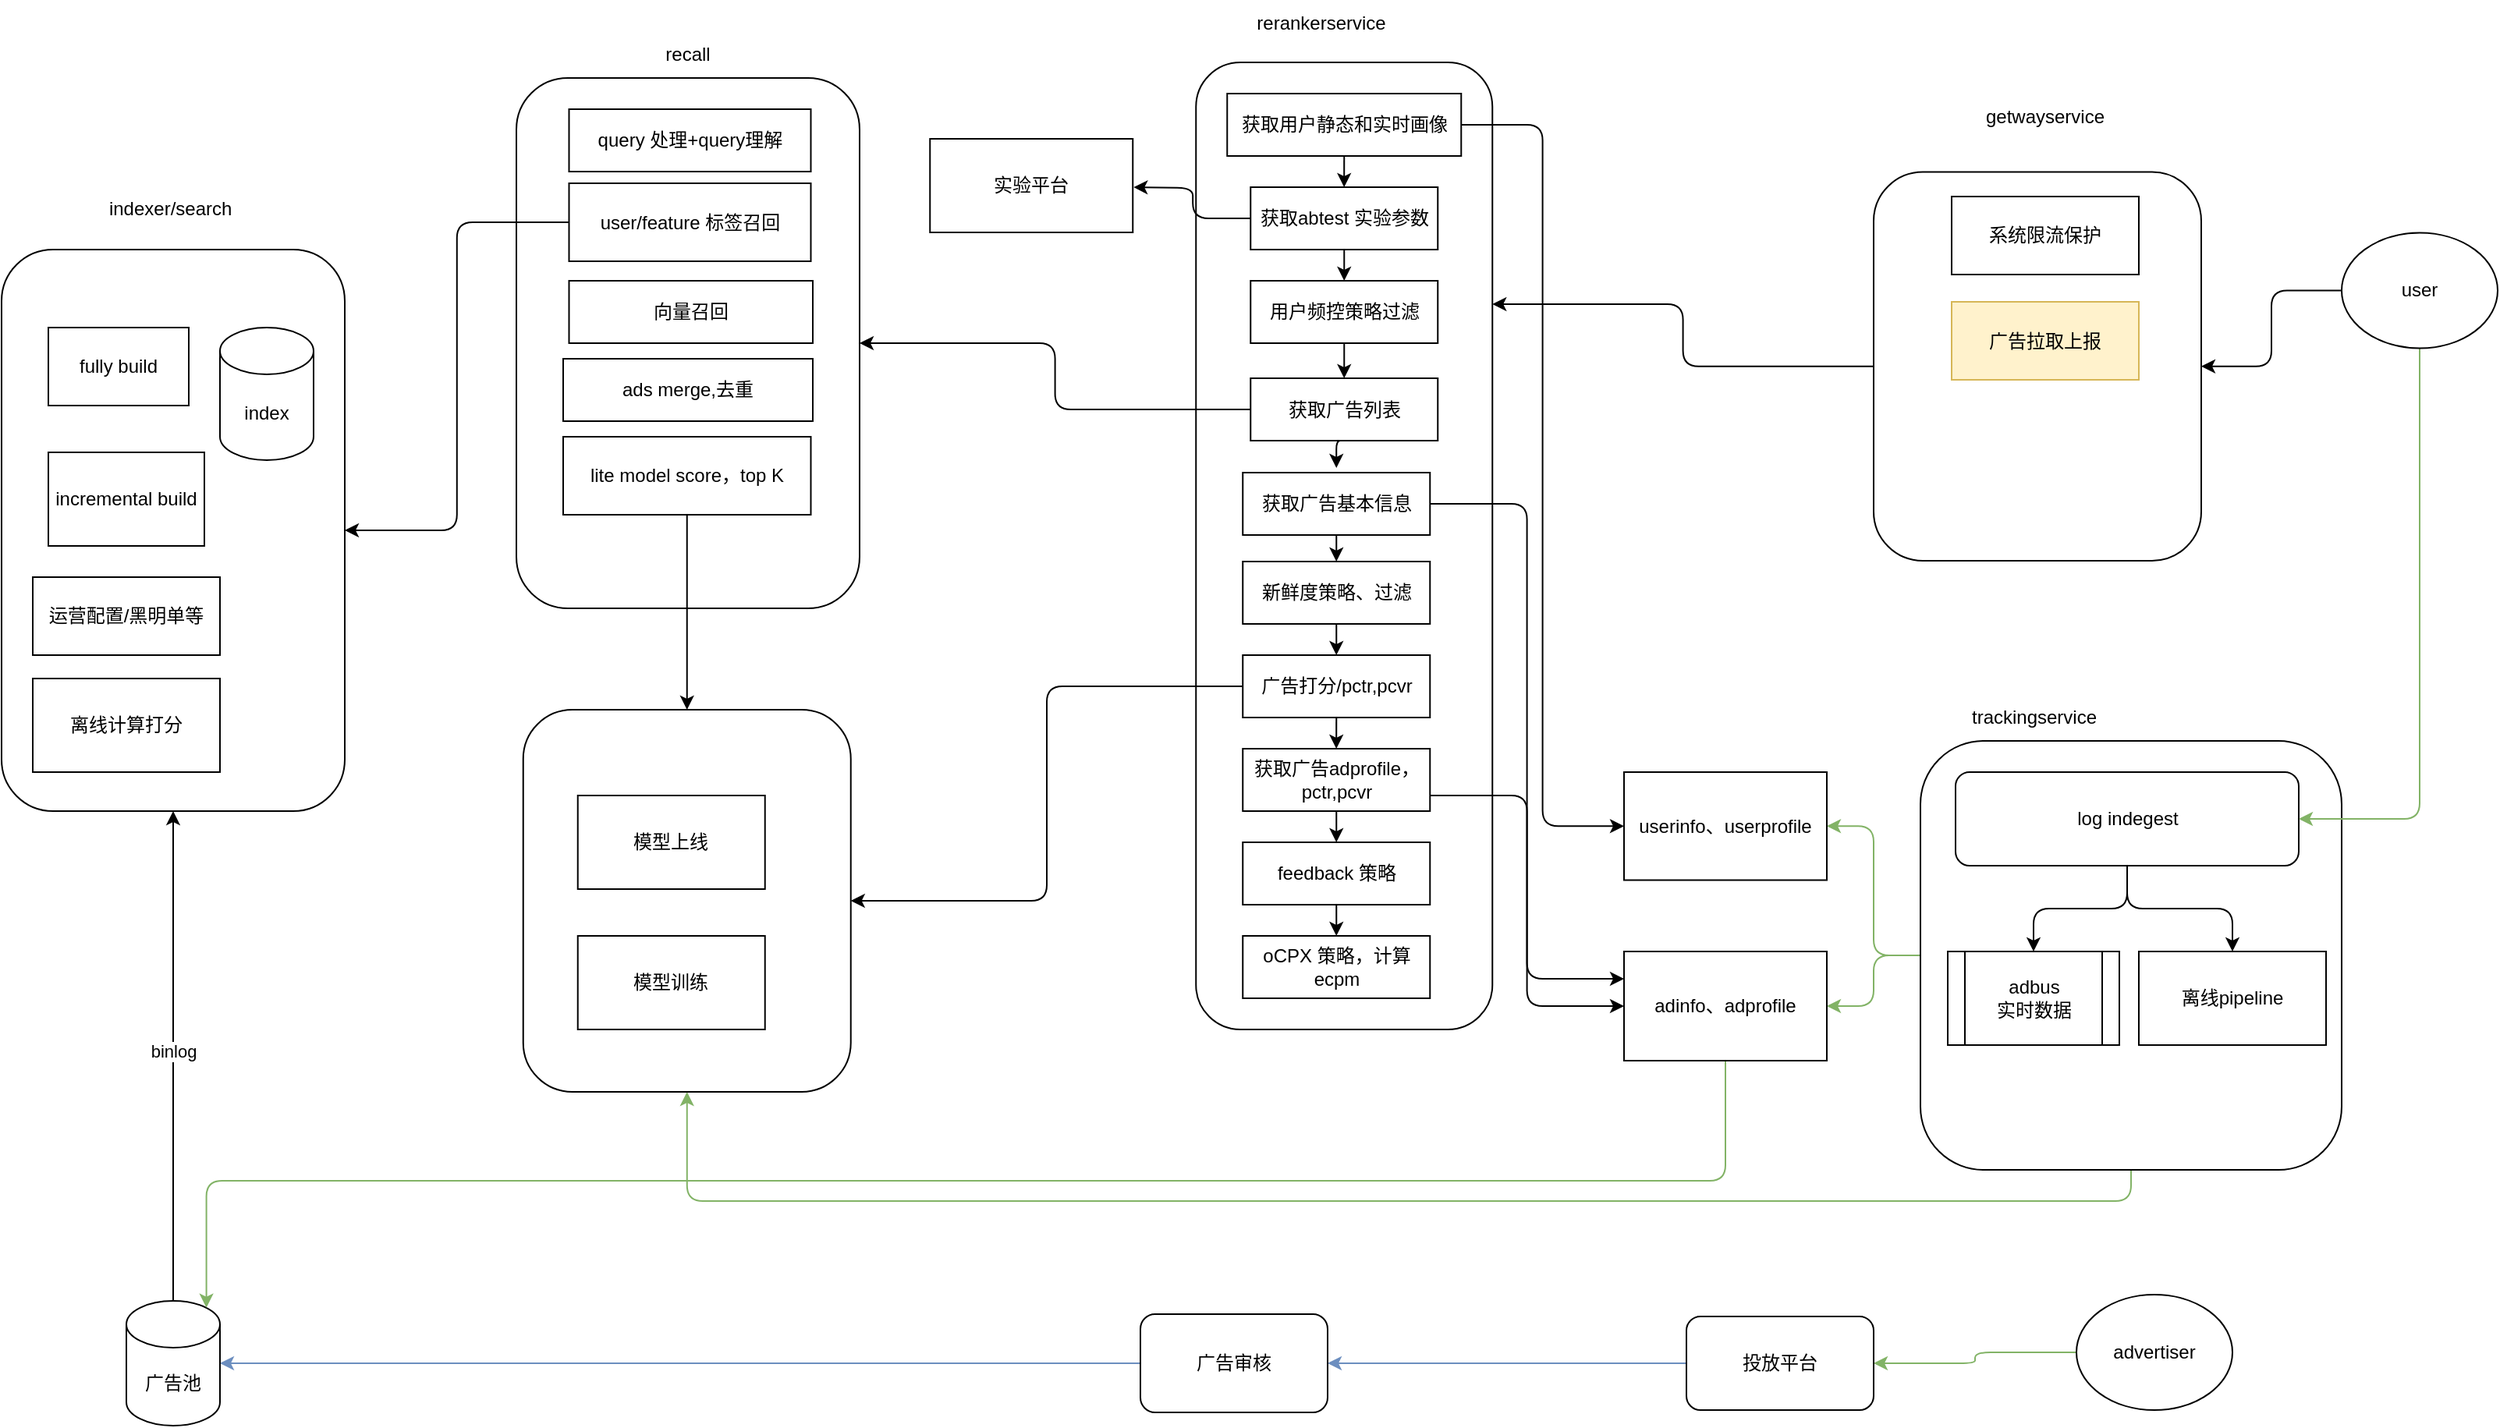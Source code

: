 <mxfile version="22.1.5" type="github" pages="3">
  <diagram id="-eb4LQwlrD8UFc-6L_qy" name="广告引擎架构">
    <mxGraphModel dx="1306" dy="826" grid="1" gridSize="10" guides="1" tooltips="1" connect="1" arrows="1" fold="1" page="1" pageScale="1" pageWidth="2339" pageHeight="3300" math="0" shadow="0">
      <root>
        <mxCell id="0" />
        <mxCell id="1" parent="0" />
        <mxCell id="iEEX8PPsqzwYyB9sW3UQ-50" style="edgeStyle=orthogonalEdgeStyle;rounded=1;orthogonalLoop=1;jettySize=auto;html=1;exitX=0;exitY=0.5;exitDx=0;exitDy=0;entryX=1;entryY=0.5;entryDx=0;entryDy=0;fillColor=#d5e8d4;strokeColor=#82b366;" parent="1" source="iEEX8PPsqzwYyB9sW3UQ-31" target="iEEX8PPsqzwYyB9sW3UQ-45" edge="1">
          <mxGeometry relative="1" as="geometry" />
        </mxCell>
        <mxCell id="iEEX8PPsqzwYyB9sW3UQ-52" style="edgeStyle=orthogonalEdgeStyle;rounded=1;orthogonalLoop=1;jettySize=auto;html=1;exitX=0;exitY=0.5;exitDx=0;exitDy=0;entryX=1;entryY=0.5;entryDx=0;entryDy=0;fillColor=#d5e8d4;strokeColor=#82b366;" parent="1" source="iEEX8PPsqzwYyB9sW3UQ-31" target="VePQO4WAWn7TVc4N_yha-34" edge="1">
          <mxGeometry relative="1" as="geometry" />
        </mxCell>
        <mxCell id="iEEX8PPsqzwYyB9sW3UQ-57" style="edgeStyle=orthogonalEdgeStyle;rounded=1;orthogonalLoop=1;jettySize=auto;html=1;exitX=0.5;exitY=1;exitDx=0;exitDy=0;entryX=0.5;entryY=1;entryDx=0;entryDy=0;fillColor=#d5e8d4;strokeColor=#82b366;" parent="1" source="iEEX8PPsqzwYyB9sW3UQ-31" target="2NZhz5EfFurKNDNoINR--28" edge="1">
          <mxGeometry relative="1" as="geometry" />
        </mxCell>
        <mxCell id="iEEX8PPsqzwYyB9sW3UQ-31" value="" style="rounded=1;whiteSpace=wrap;html=1;" parent="1" vertex="1">
          <mxGeometry x="1840" y="785" width="270" height="275" as="geometry" />
        </mxCell>
        <mxCell id="VePQO4WAWn7TVc4N_yha-6" value="" style="rounded=1;whiteSpace=wrap;html=1;" parent="1" vertex="1">
          <mxGeometry x="610" y="470" width="220" height="360" as="geometry" />
        </mxCell>
        <mxCell id="VePQO4WAWn7TVc4N_yha-7" value="index" style="shape=cylinder3;whiteSpace=wrap;html=1;boundedLbl=1;backgroundOutline=1;size=15;" parent="1" vertex="1">
          <mxGeometry x="750" y="520" width="60" height="85" as="geometry" />
        </mxCell>
        <mxCell id="VePQO4WAWn7TVc4N_yha-8" value="fully build" style="rounded=0;whiteSpace=wrap;html=1;" parent="1" vertex="1">
          <mxGeometry x="640" y="520" width="90" height="50" as="geometry" />
        </mxCell>
        <mxCell id="VePQO4WAWn7TVc4N_yha-9" value="incremental build" style="rounded=0;whiteSpace=wrap;html=1;" parent="1" vertex="1">
          <mxGeometry x="640" y="600" width="100" height="60" as="geometry" />
        </mxCell>
        <mxCell id="VePQO4WAWn7TVc4N_yha-14" value="运营配置/黑明单等" style="rounded=0;whiteSpace=wrap;html=1;" parent="1" vertex="1">
          <mxGeometry x="630" y="680" width="120" height="50" as="geometry" />
        </mxCell>
        <mxCell id="VePQO4WAWn7TVc4N_yha-17" value="离线计算打分" style="rounded=0;whiteSpace=wrap;html=1;" parent="1" vertex="1">
          <mxGeometry x="630" y="745" width="120" height="60" as="geometry" />
        </mxCell>
        <mxCell id="VePQO4WAWn7TVc4N_yha-19" value="indexer/search&amp;nbsp;" style="text;html=1;strokeColor=none;fillColor=none;align=center;verticalAlign=middle;whiteSpace=wrap;rounded=0;" parent="1" vertex="1">
          <mxGeometry x="650" y="429" width="140" height="30" as="geometry" />
        </mxCell>
        <mxCell id="VePQO4WAWn7TVc4N_yha-20" value="" style="rounded=1;whiteSpace=wrap;html=1;" parent="1" vertex="1">
          <mxGeometry x="940" y="360" width="220" height="340" as="geometry" />
        </mxCell>
        <mxCell id="VePQO4WAWn7TVc4N_yha-21" value="recall" style="text;html=1;strokeColor=none;fillColor=none;align=center;verticalAlign=middle;whiteSpace=wrap;rounded=0;" parent="1" vertex="1">
          <mxGeometry x="1000" y="330" width="100" height="30" as="geometry" />
        </mxCell>
        <mxCell id="VePQO4WAWn7TVc4N_yha-22" value="query 处理+query理解" style="rounded=0;whiteSpace=wrap;html=1;" parent="1" vertex="1">
          <mxGeometry x="973.75" y="380" width="155" height="40" as="geometry" />
        </mxCell>
        <mxCell id="iEEX8PPsqzwYyB9sW3UQ-23" style="edgeStyle=orthogonalEdgeStyle;rounded=1;orthogonalLoop=1;jettySize=auto;html=1;exitX=0;exitY=0.5;exitDx=0;exitDy=0;entryX=1;entryY=0.5;entryDx=0;entryDy=0;" parent="1" source="VePQO4WAWn7TVc4N_yha-24" target="VePQO4WAWn7TVc4N_yha-6" edge="1">
          <mxGeometry relative="1" as="geometry" />
        </mxCell>
        <mxCell id="VePQO4WAWn7TVc4N_yha-24" value="user/feature 标签召回" style="rounded=0;whiteSpace=wrap;html=1;" parent="1" vertex="1">
          <mxGeometry x="973.75" y="427.5" width="155" height="50" as="geometry" />
        </mxCell>
        <mxCell id="VePQO4WAWn7TVc4N_yha-25" value="向量召回" style="rounded=0;whiteSpace=wrap;html=1;" parent="1" vertex="1">
          <mxGeometry x="973.75" y="490" width="156.25" height="40" as="geometry" />
        </mxCell>
        <mxCell id="VePQO4WAWn7TVc4N_yha-27" value="ads merge,去重" style="rounded=0;whiteSpace=wrap;html=1;" parent="1" vertex="1">
          <mxGeometry x="970" y="540" width="160" height="40" as="geometry" />
        </mxCell>
        <mxCell id="iEEX8PPsqzwYyB9sW3UQ-22" style="edgeStyle=orthogonalEdgeStyle;rounded=1;orthogonalLoop=1;jettySize=auto;html=1;exitX=0.5;exitY=1;exitDx=0;exitDy=0;entryX=0.5;entryY=0;entryDx=0;entryDy=0;" parent="1" source="VePQO4WAWn7TVc4N_yha-28" target="2NZhz5EfFurKNDNoINR--28" edge="1">
          <mxGeometry relative="1" as="geometry" />
        </mxCell>
        <mxCell id="VePQO4WAWn7TVc4N_yha-28" value="lite model score，top K" style="rounded=0;whiteSpace=wrap;html=1;" parent="1" vertex="1">
          <mxGeometry x="970" y="590" width="158.75" height="50" as="geometry" />
        </mxCell>
        <mxCell id="VePQO4WAWn7TVc4N_yha-29" value="" style="rounded=1;whiteSpace=wrap;html=1;" parent="1" vertex="1">
          <mxGeometry x="1375.63" y="350" width="190" height="620" as="geometry" />
        </mxCell>
        <mxCell id="VePQO4WAWn7TVc4N_yha-30" value="rerankerservice" style="text;html=1;strokeColor=none;fillColor=none;align=center;verticalAlign=middle;whiteSpace=wrap;rounded=0;" parent="1" vertex="1">
          <mxGeometry x="1425.63" y="310" width="60" height="30" as="geometry" />
        </mxCell>
        <mxCell id="2NZhz5EfFurKNDNoINR--43" style="edgeStyle=orthogonalEdgeStyle;rounded=1;orthogonalLoop=1;jettySize=auto;html=1;exitX=0.5;exitY=1;exitDx=0;exitDy=0;" parent="1" source="VePQO4WAWn7TVc4N_yha-31" edge="1">
          <mxGeometry relative="1" as="geometry">
            <mxPoint x="1465.63" y="610" as="targetPoint" />
          </mxGeometry>
        </mxCell>
        <mxCell id="iEEX8PPsqzwYyB9sW3UQ-56" style="edgeStyle=orthogonalEdgeStyle;rounded=1;orthogonalLoop=1;jettySize=auto;html=1;exitX=0;exitY=0.5;exitDx=0;exitDy=0;entryX=1;entryY=0.5;entryDx=0;entryDy=0;" parent="1" source="VePQO4WAWn7TVc4N_yha-31" target="VePQO4WAWn7TVc4N_yha-20" edge="1">
          <mxGeometry relative="1" as="geometry" />
        </mxCell>
        <mxCell id="VePQO4WAWn7TVc4N_yha-31" value="获取广告列表" style="rounded=0;whiteSpace=wrap;html=1;" parent="1" vertex="1">
          <mxGeometry x="1410.63" y="552.5" width="120" height="40" as="geometry" />
        </mxCell>
        <mxCell id="VePQO4WAWn7TVc4N_yha-37" value="adbus&lt;br&gt;实时数据" style="shape=process;whiteSpace=wrap;html=1;backgroundOutline=1;" parent="1" vertex="1">
          <mxGeometry x="1857.5" y="920" width="110" height="60" as="geometry" />
        </mxCell>
        <mxCell id="2NZhz5EfFurKNDNoINR--7" style="edgeStyle=orthogonalEdgeStyle;rounded=1;orthogonalLoop=1;jettySize=auto;html=1;exitX=0;exitY=0.5;exitDx=0;exitDy=0;entryX=1;entryY=0.25;entryDx=0;entryDy=0;" parent="1" source="2NZhz5EfFurKNDNoINR--3" target="VePQO4WAWn7TVc4N_yha-29" edge="1">
          <mxGeometry relative="1" as="geometry" />
        </mxCell>
        <mxCell id="2NZhz5EfFurKNDNoINR--3" value="" style="rounded=1;whiteSpace=wrap;html=1;" parent="1" vertex="1">
          <mxGeometry x="1810" y="420.25" width="210" height="249.25" as="geometry" />
        </mxCell>
        <mxCell id="2NZhz5EfFurKNDNoINR--4" value="getwayservice" style="text;html=1;strokeColor=none;fillColor=none;align=center;verticalAlign=middle;whiteSpace=wrap;rounded=0;" parent="1" vertex="1">
          <mxGeometry x="1890" y="370" width="60" height="30" as="geometry" />
        </mxCell>
        <mxCell id="2NZhz5EfFurKNDNoINR--5" value="系统限流保护" style="rounded=0;whiteSpace=wrap;html=1;" parent="1" vertex="1">
          <mxGeometry x="1860" y="436" width="120" height="50" as="geometry" />
        </mxCell>
        <mxCell id="2NZhz5EfFurKNDNoINR--8" value="广告拉取上报" style="rounded=0;whiteSpace=wrap;html=1;fillColor=#fff2cc;strokeColor=#d6b656;" parent="1" vertex="1">
          <mxGeometry x="1860" y="503.5" width="120" height="50" as="geometry" />
        </mxCell>
        <mxCell id="2NZhz5EfFurKNDNoINR--15" style="edgeStyle=orthogonalEdgeStyle;rounded=1;orthogonalLoop=1;jettySize=auto;html=1;exitX=0.5;exitY=1;exitDx=0;exitDy=0;" parent="1" source="2NZhz5EfFurKNDNoINR--11" target="2NZhz5EfFurKNDNoINR--13" edge="1">
          <mxGeometry relative="1" as="geometry" />
        </mxCell>
        <mxCell id="iEEX8PPsqzwYyB9sW3UQ-47" style="edgeStyle=orthogonalEdgeStyle;rounded=1;orthogonalLoop=1;jettySize=auto;html=1;exitX=1;exitY=0.5;exitDx=0;exitDy=0;entryX=0;entryY=0.5;entryDx=0;entryDy=0;" parent="1" source="2NZhz5EfFurKNDNoINR--11" target="iEEX8PPsqzwYyB9sW3UQ-45" edge="1">
          <mxGeometry relative="1" as="geometry" />
        </mxCell>
        <mxCell id="2NZhz5EfFurKNDNoINR--11" value="获取用户静态和实时画像" style="rounded=0;whiteSpace=wrap;html=1;" parent="1" vertex="1">
          <mxGeometry x="1395.63" y="370" width="150" height="40" as="geometry" />
        </mxCell>
        <mxCell id="2NZhz5EfFurKNDNoINR--20" style="edgeStyle=orthogonalEdgeStyle;rounded=1;orthogonalLoop=1;jettySize=auto;html=1;exitX=0.5;exitY=1;exitDx=0;exitDy=0;entryX=0.5;entryY=0;entryDx=0;entryDy=0;" parent="1" source="2NZhz5EfFurKNDNoINR--13" target="2NZhz5EfFurKNDNoINR--19" edge="1">
          <mxGeometry relative="1" as="geometry" />
        </mxCell>
        <mxCell id="iEEX8PPsqzwYyB9sW3UQ-46" style="edgeStyle=orthogonalEdgeStyle;rounded=1;orthogonalLoop=1;jettySize=auto;html=1;exitX=0;exitY=0.5;exitDx=0;exitDy=0;entryX=1;entryY=0.5;entryDx=0;entryDy=0;" parent="1" source="2NZhz5EfFurKNDNoINR--13" edge="1">
          <mxGeometry relative="1" as="geometry">
            <mxPoint x="1335.63" y="430" as="targetPoint" />
          </mxGeometry>
        </mxCell>
        <mxCell id="2NZhz5EfFurKNDNoINR--13" value="获取abtest 实验参数" style="rounded=0;whiteSpace=wrap;html=1;" parent="1" vertex="1">
          <mxGeometry x="1410.63" y="430" width="120" height="40" as="geometry" />
        </mxCell>
        <mxCell id="2NZhz5EfFurKNDNoINR--21" style="edgeStyle=orthogonalEdgeStyle;rounded=1;orthogonalLoop=1;jettySize=auto;html=1;exitX=0.5;exitY=1;exitDx=0;exitDy=0;entryX=0.5;entryY=0;entryDx=0;entryDy=0;" parent="1" source="2NZhz5EfFurKNDNoINR--19" target="VePQO4WAWn7TVc4N_yha-31" edge="1">
          <mxGeometry relative="1" as="geometry" />
        </mxCell>
        <mxCell id="2NZhz5EfFurKNDNoINR--19" value="用户频控策略过滤" style="rounded=0;whiteSpace=wrap;html=1;" parent="1" vertex="1">
          <mxGeometry x="1410.63" y="490" width="120" height="40" as="geometry" />
        </mxCell>
        <mxCell id="2NZhz5EfFurKNDNoINR--44" style="edgeStyle=orthogonalEdgeStyle;rounded=1;orthogonalLoop=1;jettySize=auto;html=1;exitX=0.5;exitY=1;exitDx=0;exitDy=0;entryX=0.5;entryY=0;entryDx=0;entryDy=0;" parent="1" source="2NZhz5EfFurKNDNoINR--26" target="2NZhz5EfFurKNDNoINR--36" edge="1">
          <mxGeometry relative="1" as="geometry" />
        </mxCell>
        <mxCell id="iEEX8PPsqzwYyB9sW3UQ-48" style="edgeStyle=orthogonalEdgeStyle;rounded=1;orthogonalLoop=1;jettySize=auto;html=1;exitX=1;exitY=0.5;exitDx=0;exitDy=0;entryX=0;entryY=0.5;entryDx=0;entryDy=0;" parent="1" source="2NZhz5EfFurKNDNoINR--26" target="VePQO4WAWn7TVc4N_yha-34" edge="1">
          <mxGeometry relative="1" as="geometry" />
        </mxCell>
        <mxCell id="2NZhz5EfFurKNDNoINR--26" value="获取广告基本信息" style="rounded=0;whiteSpace=wrap;html=1;" parent="1" vertex="1">
          <mxGeometry x="1405.63" y="613" width="120" height="40" as="geometry" />
        </mxCell>
        <mxCell id="2NZhz5EfFurKNDNoINR--28" value="" style="rounded=1;whiteSpace=wrap;html=1;" parent="1" vertex="1">
          <mxGeometry x="944.37" y="765" width="210" height="245" as="geometry" />
        </mxCell>
        <mxCell id="2NZhz5EfFurKNDNoINR--32" style="edgeStyle=orthogonalEdgeStyle;rounded=1;orthogonalLoop=1;jettySize=auto;html=1;exitX=0.5;exitY=1;exitDx=0;exitDy=0;entryX=0.5;entryY=0;entryDx=0;entryDy=0;" parent="1" source="2NZhz5EfFurKNDNoINR--29" edge="1">
          <mxGeometry relative="1" as="geometry">
            <mxPoint x="1465.63" y="750" as="targetPoint" />
          </mxGeometry>
        </mxCell>
        <mxCell id="2NZhz5EfFurKNDNoINR--45" style="edgeStyle=orthogonalEdgeStyle;rounded=1;orthogonalLoop=1;jettySize=auto;html=1;exitX=0.5;exitY=1;exitDx=0;exitDy=0;" parent="1" source="2NZhz5EfFurKNDNoINR--29" target="2NZhz5EfFurKNDNoINR--41" edge="1">
          <mxGeometry relative="1" as="geometry" />
        </mxCell>
        <mxCell id="iEEX8PPsqzwYyB9sW3UQ-55" style="edgeStyle=orthogonalEdgeStyle;rounded=1;orthogonalLoop=1;jettySize=auto;html=1;exitX=0;exitY=0.5;exitDx=0;exitDy=0;" parent="1" source="2NZhz5EfFurKNDNoINR--29" target="2NZhz5EfFurKNDNoINR--28" edge="1">
          <mxGeometry relative="1" as="geometry" />
        </mxCell>
        <mxCell id="2NZhz5EfFurKNDNoINR--29" value="广告打分/pctr,pcvr" style="rounded=0;whiteSpace=wrap;html=1;" parent="1" vertex="1">
          <mxGeometry x="1405.63" y="730" width="120" height="40" as="geometry" />
        </mxCell>
        <mxCell id="2NZhz5EfFurKNDNoINR--38" style="edgeStyle=orthogonalEdgeStyle;rounded=1;orthogonalLoop=1;jettySize=auto;html=1;exitX=0.5;exitY=1;exitDx=0;exitDy=0;entryX=0.5;entryY=0;entryDx=0;entryDy=0;" parent="1" source="2NZhz5EfFurKNDNoINR--36" target="2NZhz5EfFurKNDNoINR--29" edge="1">
          <mxGeometry relative="1" as="geometry" />
        </mxCell>
        <mxCell id="2NZhz5EfFurKNDNoINR--36" value="新鲜度策略、过滤" style="rounded=0;whiteSpace=wrap;html=1;" parent="1" vertex="1">
          <mxGeometry x="1405.63" y="670" width="120" height="40" as="geometry" />
        </mxCell>
        <mxCell id="2NZhz5EfFurKNDNoINR--48" style="edgeStyle=orthogonalEdgeStyle;rounded=1;orthogonalLoop=1;jettySize=auto;html=1;exitX=0.5;exitY=1;exitDx=0;exitDy=0;entryX=0.5;entryY=0;entryDx=0;entryDy=0;" parent="1" source="2NZhz5EfFurKNDNoINR--41" target="2NZhz5EfFurKNDNoINR--46" edge="1">
          <mxGeometry relative="1" as="geometry" />
        </mxCell>
        <mxCell id="iEEX8PPsqzwYyB9sW3UQ-49" style="edgeStyle=orthogonalEdgeStyle;rounded=1;orthogonalLoop=1;jettySize=auto;html=1;exitX=1;exitY=0.75;exitDx=0;exitDy=0;entryX=0;entryY=0.25;entryDx=0;entryDy=0;" parent="1" source="2NZhz5EfFurKNDNoINR--41" target="VePQO4WAWn7TVc4N_yha-34" edge="1">
          <mxGeometry relative="1" as="geometry" />
        </mxCell>
        <mxCell id="2NZhz5EfFurKNDNoINR--41" value="获取广告adprofile，pctr,pcvr" style="rounded=0;whiteSpace=wrap;html=1;" parent="1" vertex="1">
          <mxGeometry x="1405.63" y="790" width="120" height="40" as="geometry" />
        </mxCell>
        <mxCell id="2NZhz5EfFurKNDNoINR--50" style="edgeStyle=orthogonalEdgeStyle;rounded=1;orthogonalLoop=1;jettySize=auto;html=1;exitX=0.5;exitY=1;exitDx=0;exitDy=0;entryX=0.5;entryY=0;entryDx=0;entryDy=0;" parent="1" source="2NZhz5EfFurKNDNoINR--46" target="2NZhz5EfFurKNDNoINR--49" edge="1">
          <mxGeometry relative="1" as="geometry" />
        </mxCell>
        <mxCell id="2NZhz5EfFurKNDNoINR--46" value="feedback 策略" style="rounded=0;whiteSpace=wrap;html=1;" parent="1" vertex="1">
          <mxGeometry x="1405.63" y="850" width="120" height="40" as="geometry" />
        </mxCell>
        <mxCell id="2NZhz5EfFurKNDNoINR--49" value="oCPX 策略，计算ecpm" style="rounded=0;whiteSpace=wrap;html=1;" parent="1" vertex="1">
          <mxGeometry x="1405.63" y="910" width="120" height="40" as="geometry" />
        </mxCell>
        <mxCell id="iEEX8PPsqzwYyB9sW3UQ-26" style="edgeStyle=orthogonalEdgeStyle;rounded=1;orthogonalLoop=1;jettySize=auto;html=1;exitX=0.5;exitY=1;exitDx=0;exitDy=0;entryX=0.5;entryY=0;entryDx=0;entryDy=0;" parent="1" source="iEEX8PPsqzwYyB9sW3UQ-4" target="VePQO4WAWn7TVc4N_yha-37" edge="1">
          <mxGeometry relative="1" as="geometry" />
        </mxCell>
        <mxCell id="iEEX8PPsqzwYyB9sW3UQ-27" style="edgeStyle=orthogonalEdgeStyle;rounded=1;orthogonalLoop=1;jettySize=auto;html=1;exitX=0.5;exitY=1;exitDx=0;exitDy=0;entryX=0.5;entryY=0;entryDx=0;entryDy=0;" parent="1" source="iEEX8PPsqzwYyB9sW3UQ-4" target="iEEX8PPsqzwYyB9sW3UQ-25" edge="1">
          <mxGeometry relative="1" as="geometry" />
        </mxCell>
        <mxCell id="iEEX8PPsqzwYyB9sW3UQ-4" value="log indegest" style="rounded=1;whiteSpace=wrap;html=1;" parent="1" vertex="1">
          <mxGeometry x="1862.5" y="805" width="220" height="60" as="geometry" />
        </mxCell>
        <mxCell id="iEEX8PPsqzwYyB9sW3UQ-7" value="trackingservice" style="text;html=1;strokeColor=none;fillColor=none;align=center;verticalAlign=middle;whiteSpace=wrap;rounded=0;" parent="1" vertex="1">
          <mxGeometry x="1882.5" y="755" width="60" height="30" as="geometry" />
        </mxCell>
        <mxCell id="iEEX8PPsqzwYyB9sW3UQ-10" style="edgeStyle=orthogonalEdgeStyle;rounded=1;orthogonalLoop=1;jettySize=auto;html=1;exitX=0;exitY=0.5;exitDx=0;exitDy=0;entryX=1;entryY=0.5;entryDx=0;entryDy=0;" parent="1" source="iEEX8PPsqzwYyB9sW3UQ-9" target="2NZhz5EfFurKNDNoINR--3" edge="1">
          <mxGeometry relative="1" as="geometry" />
        </mxCell>
        <mxCell id="iEEX8PPsqzwYyB9sW3UQ-21" style="edgeStyle=orthogonalEdgeStyle;rounded=1;orthogonalLoop=1;jettySize=auto;html=1;exitX=0.5;exitY=1;exitDx=0;exitDy=0;entryX=1;entryY=0.5;entryDx=0;entryDy=0;fillColor=#d5e8d4;strokeColor=#82b366;" parent="1" source="iEEX8PPsqzwYyB9sW3UQ-9" target="iEEX8PPsqzwYyB9sW3UQ-4" edge="1">
          <mxGeometry relative="1" as="geometry" />
        </mxCell>
        <mxCell id="iEEX8PPsqzwYyB9sW3UQ-9" value="user" style="ellipse;whiteSpace=wrap;html=1;" parent="1" vertex="1">
          <mxGeometry x="2110" y="459.25" width="100" height="74" as="geometry" />
        </mxCell>
        <mxCell id="iEEX8PPsqzwYyB9sW3UQ-13" style="edgeStyle=orthogonalEdgeStyle;rounded=1;orthogonalLoop=1;jettySize=auto;html=1;exitX=0;exitY=0.5;exitDx=0;exitDy=0;entryX=1;entryY=0.5;entryDx=0;entryDy=0;fillColor=#d5e8d4;strokeColor=#82b366;" parent="1" source="iEEX8PPsqzwYyB9sW3UQ-11" target="iEEX8PPsqzwYyB9sW3UQ-12" edge="1">
          <mxGeometry relative="1" as="geometry" />
        </mxCell>
        <mxCell id="iEEX8PPsqzwYyB9sW3UQ-11" value="advertiser" style="ellipse;whiteSpace=wrap;html=1;" parent="1" vertex="1">
          <mxGeometry x="1940" y="1140" width="100" height="74" as="geometry" />
        </mxCell>
        <mxCell id="iEEX8PPsqzwYyB9sW3UQ-16" style="edgeStyle=orthogonalEdgeStyle;rounded=1;orthogonalLoop=1;jettySize=auto;html=1;exitX=0;exitY=0.5;exitDx=0;exitDy=0;entryX=1;entryY=0.5;entryDx=0;entryDy=0;fillColor=#dae8fc;strokeColor=#6c8ebf;" parent="1" source="iEEX8PPsqzwYyB9sW3UQ-12" target="iEEX8PPsqzwYyB9sW3UQ-15" edge="1">
          <mxGeometry relative="1" as="geometry" />
        </mxCell>
        <mxCell id="iEEX8PPsqzwYyB9sW3UQ-12" value="投放平台" style="rounded=1;whiteSpace=wrap;html=1;" parent="1" vertex="1">
          <mxGeometry x="1690" y="1154" width="120" height="60" as="geometry" />
        </mxCell>
        <mxCell id="iEEX8PPsqzwYyB9sW3UQ-19" style="edgeStyle=orthogonalEdgeStyle;rounded=1;orthogonalLoop=1;jettySize=auto;html=1;exitX=0;exitY=0.5;exitDx=0;exitDy=0;fillColor=#dae8fc;strokeColor=#6c8ebf;" parent="1" source="iEEX8PPsqzwYyB9sW3UQ-15" target="iEEX8PPsqzwYyB9sW3UQ-18" edge="1">
          <mxGeometry relative="1" as="geometry" />
        </mxCell>
        <mxCell id="iEEX8PPsqzwYyB9sW3UQ-15" value="广告审核" style="rounded=1;whiteSpace=wrap;html=1;" parent="1" vertex="1">
          <mxGeometry x="1340" y="1152.5" width="120" height="63" as="geometry" />
        </mxCell>
        <mxCell id="iEEX8PPsqzwYyB9sW3UQ-20" style="edgeStyle=orthogonalEdgeStyle;rounded=1;orthogonalLoop=1;jettySize=auto;html=1;exitX=0.5;exitY=0;exitDx=0;exitDy=0;exitPerimeter=0;entryX=0.5;entryY=1;entryDx=0;entryDy=0;" parent="1" source="iEEX8PPsqzwYyB9sW3UQ-18" target="VePQO4WAWn7TVc4N_yha-6" edge="1">
          <mxGeometry relative="1" as="geometry" />
        </mxCell>
        <mxCell id="iEEX8PPsqzwYyB9sW3UQ-60" value="binlog" style="edgeLabel;html=1;align=center;verticalAlign=middle;resizable=0;points=[];" parent="iEEX8PPsqzwYyB9sW3UQ-20" vertex="1" connectable="0">
          <mxGeometry x="0.014" relative="1" as="geometry">
            <mxPoint y="-1" as="offset" />
          </mxGeometry>
        </mxCell>
        <mxCell id="iEEX8PPsqzwYyB9sW3UQ-18" value="广告池" style="shape=cylinder3;whiteSpace=wrap;html=1;boundedLbl=1;backgroundOutline=1;size=15;" parent="1" vertex="1">
          <mxGeometry x="690" y="1144" width="60" height="80" as="geometry" />
        </mxCell>
        <mxCell id="iEEX8PPsqzwYyB9sW3UQ-25" value="离线pipeline" style="rounded=0;whiteSpace=wrap;html=1;" parent="1" vertex="1">
          <mxGeometry x="1980" y="920" width="120" height="60" as="geometry" />
        </mxCell>
        <mxCell id="iEEX8PPsqzwYyB9sW3UQ-28" value="模型训练" style="rounded=0;whiteSpace=wrap;html=1;" parent="1" vertex="1">
          <mxGeometry x="979.37" y="910" width="120" height="60" as="geometry" />
        </mxCell>
        <mxCell id="iEEX8PPsqzwYyB9sW3UQ-29" value="模型上线" style="rounded=0;whiteSpace=wrap;html=1;" parent="1" vertex="1">
          <mxGeometry x="979.37" y="820" width="120" height="60" as="geometry" />
        </mxCell>
        <mxCell id="iEEX8PPsqzwYyB9sW3UQ-54" style="edgeStyle=orthogonalEdgeStyle;rounded=1;orthogonalLoop=1;jettySize=auto;html=1;exitX=0.5;exitY=1;exitDx=0;exitDy=0;entryX=0.855;entryY=0;entryDx=0;entryDy=4.35;entryPerimeter=0;fillColor=#d5e8d4;strokeColor=#82b366;" parent="1" source="VePQO4WAWn7TVc4N_yha-34" target="iEEX8PPsqzwYyB9sW3UQ-18" edge="1">
          <mxGeometry relative="1" as="geometry" />
        </mxCell>
        <mxCell id="VePQO4WAWn7TVc4N_yha-34" value="adinfo、adprofile" style="rounded=0;whiteSpace=wrap;html=1;" parent="1" vertex="1">
          <mxGeometry x="1650" y="920" width="130" height="70" as="geometry" />
        </mxCell>
        <mxCell id="iEEX8PPsqzwYyB9sW3UQ-40" value="实验平台" style="rounded=0;whiteSpace=wrap;html=1;" parent="1" vertex="1">
          <mxGeometry x="1205.13" y="399" width="130" height="60" as="geometry" />
        </mxCell>
        <mxCell id="iEEX8PPsqzwYyB9sW3UQ-45" value="userinfo、userprofile" style="rounded=0;whiteSpace=wrap;html=1;" parent="1" vertex="1">
          <mxGeometry x="1650" y="805" width="130" height="69.25" as="geometry" />
        </mxCell>
      </root>
    </mxGraphModel>
  </diagram>
  <diagram id="crWdRHcs81_yxWH13tWS" name="实时数据流">
    <mxGraphModel dx="1306" dy="826" grid="1" gridSize="10" guides="1" tooltips="1" connect="1" arrows="1" fold="1" page="1" pageScale="1" pageWidth="3300" pageHeight="4681" math="0" shadow="0">
      <root>
        <mxCell id="0" />
        <mxCell id="1" parent="0" />
        <mxCell id="S2HlyCuGbasGViHvhzl--73" value="" style="rounded=1;whiteSpace=wrap;html=1;fillColor=#d5e8d4;strokeColor=#82b366;" parent="1" vertex="1">
          <mxGeometry x="810" y="260" width="290" height="500" as="geometry" />
        </mxCell>
        <mxCell id="S2HlyCuGbasGViHvhzl--72" value="" style="rounded=1;whiteSpace=wrap;html=1;fillColor=#fff2cc;strokeColor=#d6b656;" parent="1" vertex="1">
          <mxGeometry x="460" y="260" width="300" height="510" as="geometry" />
        </mxCell>
        <mxCell id="S2HlyCuGbasGViHvhzl--68" style="edgeStyle=orthogonalEdgeStyle;rounded=1;orthogonalLoop=1;jettySize=auto;html=1;exitX=0.5;exitY=1;exitDx=0;exitDy=0;entryX=0.5;entryY=0;entryDx=0;entryDy=0;" parent="1" source="S2HlyCuGbasGViHvhzl--60" target="S2HlyCuGbasGViHvhzl--52" edge="1">
          <mxGeometry relative="1" as="geometry" />
        </mxCell>
        <mxCell id="S2HlyCuGbasGViHvhzl--70" value="1min" style="edgeLabel;html=1;align=center;verticalAlign=middle;resizable=0;points=[];" parent="S2HlyCuGbasGViHvhzl--68" vertex="1" connectable="0">
          <mxGeometry x="-0.015" y="-1" relative="1" as="geometry">
            <mxPoint as="offset" />
          </mxGeometry>
        </mxCell>
        <mxCell id="S2HlyCuGbasGViHvhzl--60" value="" style="rounded=1;whiteSpace=wrap;html=1;" parent="1" vertex="1">
          <mxGeometry x="870" y="285" width="180" height="330" as="geometry" />
        </mxCell>
        <mxCell id="S2HlyCuGbasGViHvhzl--64" style="edgeStyle=orthogonalEdgeStyle;rounded=1;orthogonalLoop=1;jettySize=auto;html=1;exitX=1;exitY=0.25;exitDx=0;exitDy=0;entryX=0.5;entryY=0;entryDx=0;entryDy=0;" parent="1" source="-5rp5BH7hClndRJib_V_-1" target="S2HlyCuGbasGViHvhzl--60" edge="1">
          <mxGeometry relative="1" as="geometry" />
        </mxCell>
        <mxCell id="S2HlyCuGbasGViHvhzl--78" value="pull" style="edgeLabel;html=1;align=center;verticalAlign=middle;resizable=0;points=[];" parent="S2HlyCuGbasGViHvhzl--64" vertex="1" connectable="0">
          <mxGeometry x="-0.109" relative="1" as="geometry">
            <mxPoint as="offset" />
          </mxGeometry>
        </mxCell>
        <mxCell id="-5rp5BH7hClndRJib_V_-1" value="raw-mq" style="shape=process;whiteSpace=wrap;html=1;backgroundOutline=1;" parent="1" vertex="1">
          <mxGeometry x="435" y="190" width="100" height="60" as="geometry" />
        </mxCell>
        <mxCell id="S2HlyCuGbasGViHvhzl--2" style="edgeStyle=orthogonalEdgeStyle;rounded=1;orthogonalLoop=1;jettySize=auto;html=1;exitX=1;exitY=0.5;exitDx=0;exitDy=0;entryX=0;entryY=0.25;entryDx=0;entryDy=0;" parent="1" source="-5rp5BH7hClndRJib_V_-2" target="S2HlyCuGbasGViHvhzl--1" edge="1">
          <mxGeometry relative="1" as="geometry" />
        </mxCell>
        <mxCell id="-5rp5BH7hClndRJib_V_-2" value="impression" style="rounded=0;whiteSpace=wrap;html=1;" parent="1" vertex="1">
          <mxGeometry x="110" y="140" width="100" height="40" as="geometry" />
        </mxCell>
        <mxCell id="S2HlyCuGbasGViHvhzl--3" style="edgeStyle=orthogonalEdgeStyle;rounded=1;orthogonalLoop=1;jettySize=auto;html=1;exitX=1;exitY=0.5;exitDx=0;exitDy=0;entryX=0;entryY=0.5;entryDx=0;entryDy=0;" parent="1" source="-5rp5BH7hClndRJib_V_-4" target="S2HlyCuGbasGViHvhzl--1" edge="1">
          <mxGeometry relative="1" as="geometry" />
        </mxCell>
        <mxCell id="-5rp5BH7hClndRJib_V_-4" value="click" style="rounded=0;whiteSpace=wrap;html=1;" parent="1" vertex="1">
          <mxGeometry x="110" y="200" width="100" height="40" as="geometry" />
        </mxCell>
        <mxCell id="S2HlyCuGbasGViHvhzl--4" style="edgeStyle=orthogonalEdgeStyle;rounded=1;orthogonalLoop=1;jettySize=auto;html=1;exitX=1;exitY=0.5;exitDx=0;exitDy=0;entryX=0;entryY=0.75;entryDx=0;entryDy=0;" parent="1" source="-5rp5BH7hClndRJib_V_-6" target="S2HlyCuGbasGViHvhzl--1" edge="1">
          <mxGeometry relative="1" as="geometry" />
        </mxCell>
        <mxCell id="-5rp5BH7hClndRJib_V_-6" value="conversion" style="rounded=0;whiteSpace=wrap;html=1;" parent="1" vertex="1">
          <mxGeometry x="110" y="260" width="100" height="40" as="geometry" />
        </mxCell>
        <mxCell id="-5rp5BH7hClndRJib_V_-12" value="sparkstreaming&lt;br&gt;滑动窗口60s" style="rounded=1;whiteSpace=wrap;html=1;" parent="1" vertex="1">
          <mxGeometry x="490" y="310" width="240" height="60" as="geometry" />
        </mxCell>
        <mxCell id="S2HlyCuGbasGViHvhzl--5" style="edgeStyle=orthogonalEdgeStyle;rounded=0;orthogonalLoop=1;jettySize=auto;html=1;exitX=1;exitY=0.5;exitDx=0;exitDy=0;entryX=0;entryY=0.5;entryDx=0;entryDy=0;" parent="1" source="S2HlyCuGbasGViHvhzl--1" target="-5rp5BH7hClndRJib_V_-1" edge="1">
          <mxGeometry relative="1" as="geometry" />
        </mxCell>
        <mxCell id="S2HlyCuGbasGViHvhzl--1" value="adtracking-service" style="rounded=0;whiteSpace=wrap;html=1;" parent="1" vertex="1">
          <mxGeometry x="290" y="190" width="120" height="60" as="geometry" />
        </mxCell>
        <mxCell id="S2HlyCuGbasGViHvhzl--41" style="edgeStyle=orthogonalEdgeStyle;rounded=0;orthogonalLoop=1;jettySize=auto;html=1;exitX=0.5;exitY=1;exitDx=0;exitDy=0;exitPerimeter=0;entryX=0.5;entryY=0;entryDx=0;entryDy=0;" parent="1" source="S2HlyCuGbasGViHvhzl--39" target="S2HlyCuGbasGViHvhzl--40" edge="1">
          <mxGeometry relative="1" as="geometry" />
        </mxCell>
        <mxCell id="S2HlyCuGbasGViHvhzl--39" value="DB" style="shape=cylinder3;whiteSpace=wrap;html=1;boundedLbl=1;backgroundOutline=1;size=15;" parent="1" vertex="1">
          <mxGeometry x="580" y="410" width="60" height="80" as="geometry" />
        </mxCell>
        <mxCell id="S2HlyCuGbasGViHvhzl--43" style="edgeStyle=orthogonalEdgeStyle;rounded=0;orthogonalLoop=1;jettySize=auto;html=1;exitX=0.5;exitY=1;exitDx=0;exitDy=0;" parent="1" source="S2HlyCuGbasGViHvhzl--40" edge="1">
          <mxGeometry relative="1" as="geometry">
            <mxPoint x="610" y="660" as="targetPoint" />
          </mxGeometry>
        </mxCell>
        <mxCell id="S2HlyCuGbasGViHvhzl--40" value="spark 批处理任务&lt;br&gt;聚合（10分钟、1小时，3小时）任务" style="rounded=1;whiteSpace=wrap;html=1;" parent="1" vertex="1">
          <mxGeometry x="490" y="530" width="240" height="60" as="geometry" />
        </mxCell>
        <mxCell id="S2HlyCuGbasGViHvhzl--42" style="edgeStyle=orthogonalEdgeStyle;rounded=0;orthogonalLoop=1;jettySize=auto;html=1;exitX=0.5;exitY=1;exitDx=0;exitDy=0;entryX=0.5;entryY=0;entryDx=0;entryDy=0;entryPerimeter=0;" parent="1" source="-5rp5BH7hClndRJib_V_-12" target="S2HlyCuGbasGViHvhzl--39" edge="1">
          <mxGeometry relative="1" as="geometry" />
        </mxCell>
        <mxCell id="S2HlyCuGbasGViHvhzl--44" value="adbus" style="shape=process;whiteSpace=wrap;html=1;backgroundOutline=1;" parent="1" vertex="1">
          <mxGeometry x="550" y="660" width="120" height="40" as="geometry" />
        </mxCell>
        <mxCell id="S2HlyCuGbasGViHvhzl--49" style="edgeStyle=orthogonalEdgeStyle;rounded=0;orthogonalLoop=1;jettySize=auto;html=1;exitX=0.5;exitY=1;exitDx=0;exitDy=0;entryX=0.5;entryY=0;entryDx=0;entryDy=0;" parent="1" source="S2HlyCuGbasGViHvhzl--47" target="S2HlyCuGbasGViHvhzl--48" edge="1">
          <mxGeometry relative="1" as="geometry" />
        </mxCell>
        <mxCell id="S2HlyCuGbasGViHvhzl--47" value="sparkstreaming&lt;br&gt;滑动窗口60s" style="rounded=0;whiteSpace=wrap;html=1;" parent="1" vertex="1">
          <mxGeometry x="895" y="315" width="120" height="50" as="geometry" />
        </mxCell>
        <mxCell id="S2HlyCuGbasGViHvhzl--51" style="edgeStyle=orthogonalEdgeStyle;rounded=0;orthogonalLoop=1;jettySize=auto;html=1;exitX=0.5;exitY=1;exitDx=0;exitDy=0;" parent="1" source="S2HlyCuGbasGViHvhzl--48" target="S2HlyCuGbasGViHvhzl--50" edge="1">
          <mxGeometry relative="1" as="geometry" />
        </mxCell>
        <mxCell id="S2HlyCuGbasGViHvhzl--48" value="写入内存" style="rounded=0;whiteSpace=wrap;html=1;" parent="1" vertex="1">
          <mxGeometry x="895" y="385" width="120" height="50" as="geometry" />
        </mxCell>
        <mxCell id="S2HlyCuGbasGViHvhzl--67" style="edgeStyle=orthogonalEdgeStyle;rounded=0;orthogonalLoop=1;jettySize=auto;html=1;exitX=0.5;exitY=1;exitDx=0;exitDy=0;entryX=0.5;entryY=0;entryDx=0;entryDy=0;" parent="1" source="S2HlyCuGbasGViHvhzl--50" target="S2HlyCuGbasGViHvhzl--65" edge="1">
          <mxGeometry relative="1" as="geometry" />
        </mxCell>
        <mxCell id="S2HlyCuGbasGViHvhzl--50" value="内存聚合&lt;br&gt;（10分钟、1小时、3小时数据" style="rounded=0;whiteSpace=wrap;html=1;" parent="1" vertex="1">
          <mxGeometry x="895" y="455" width="120" height="50" as="geometry" />
        </mxCell>
        <mxCell id="S2HlyCuGbasGViHvhzl--52" value="adbus" style="shape=process;whiteSpace=wrap;html=1;backgroundOutline=1;" parent="1" vertex="1">
          <mxGeometry x="840" y="670" width="100" height="50" as="geometry" />
        </mxCell>
        <mxCell id="S2HlyCuGbasGViHvhzl--56" value="DB" style="shape=cylinder3;whiteSpace=wrap;html=1;boundedLbl=1;backgroundOutline=1;size=15;" parent="1" vertex="1">
          <mxGeometry x="1010" y="670" width="60" height="60" as="geometry" />
        </mxCell>
        <mxCell id="S2HlyCuGbasGViHvhzl--61" style="edgeStyle=orthogonalEdgeStyle;rounded=1;orthogonalLoop=1;jettySize=auto;html=1;exitX=1;exitY=0.75;exitDx=0;exitDy=0;entryX=0.471;entryY=0;entryDx=0;entryDy=0;entryPerimeter=0;" parent="1" source="-5rp5BH7hClndRJib_V_-1" target="-5rp5BH7hClndRJib_V_-12" edge="1">
          <mxGeometry relative="1" as="geometry" />
        </mxCell>
        <mxCell id="S2HlyCuGbasGViHvhzl--62" value="pull" style="edgeLabel;html=1;align=center;verticalAlign=middle;resizable=0;points=[];" parent="S2HlyCuGbasGViHvhzl--61" vertex="1" connectable="0">
          <mxGeometry x="0.294" y="-3" relative="1" as="geometry">
            <mxPoint x="-30" y="-29" as="offset" />
          </mxGeometry>
        </mxCell>
        <mxCell id="S2HlyCuGbasGViHvhzl--65" value="异步清理过期数据" style="rounded=0;whiteSpace=wrap;html=1;" parent="1" vertex="1">
          <mxGeometry x="895" y="535" width="120" height="50" as="geometry" />
        </mxCell>
        <mxCell id="S2HlyCuGbasGViHvhzl--69" style="edgeStyle=orthogonalEdgeStyle;rounded=1;orthogonalLoop=1;jettySize=auto;html=1;exitX=0.5;exitY=1;exitDx=0;exitDy=0;entryX=0.5;entryY=0;entryDx=0;entryDy=0;entryPerimeter=0;" parent="1" source="S2HlyCuGbasGViHvhzl--60" target="S2HlyCuGbasGViHvhzl--56" edge="1">
          <mxGeometry relative="1" as="geometry" />
        </mxCell>
        <mxCell id="S2HlyCuGbasGViHvhzl--71" value="10min" style="edgeLabel;html=1;align=center;verticalAlign=middle;resizable=0;points=[];" parent="S2HlyCuGbasGViHvhzl--69" vertex="1" connectable="0">
          <mxGeometry x="0.05" y="-1" relative="1" as="geometry">
            <mxPoint y="1" as="offset" />
          </mxGeometry>
        </mxCell>
        <mxCell id="S2HlyCuGbasGViHvhzl--75" value="方案一" style="text;html=1;strokeColor=none;fillColor=none;align=center;verticalAlign=middle;whiteSpace=wrap;rounded=0;" parent="1" vertex="1">
          <mxGeometry x="490" y="730" width="60" height="30" as="geometry" />
        </mxCell>
        <mxCell id="S2HlyCuGbasGViHvhzl--76" value="方案二" style="text;html=1;strokeColor=none;fillColor=none;align=center;verticalAlign=middle;whiteSpace=wrap;rounded=0;" parent="1" vertex="1">
          <mxGeometry x="830" y="730" width="60" height="30" as="geometry" />
        </mxCell>
      </root>
    </mxGraphModel>
  </diagram>
  <diagram id="9DVPek9LQ6uXjyyo6hNw" name="第 3 页">
    <mxGraphModel dx="1451" dy="918" grid="1" gridSize="10" guides="1" tooltips="1" connect="1" arrows="1" fold="1" page="1" pageScale="1" pageWidth="3300" pageHeight="4681" math="0" shadow="0">
      <root>
        <mxCell id="0" />
        <mxCell id="1" parent="0" />
        <mxCell id="TbMfLsbEnj5DmdVrHX2J-15" style="edgeStyle=orthogonalEdgeStyle;rounded=0;orthogonalLoop=1;jettySize=auto;html=1;exitX=0.5;exitY=1;exitDx=0;exitDy=0;entryX=0.5;entryY=0;entryDx=0;entryDy=0;" parent="1" source="TbMfLsbEnj5DmdVrHX2J-12" target="TbMfLsbEnj5DmdVrHX2J-13" edge="1">
          <mxGeometry relative="1" as="geometry" />
        </mxCell>
        <mxCell id="TbMfLsbEnj5DmdVrHX2J-12" value="设计训练数据" style="rounded=0;whiteSpace=wrap;html=1;" parent="1" vertex="1">
          <mxGeometry x="210" y="520" width="120" height="50" as="geometry" />
        </mxCell>
        <mxCell id="TbMfLsbEnj5DmdVrHX2J-16" style="edgeStyle=orthogonalEdgeStyle;rounded=0;orthogonalLoop=1;jettySize=auto;html=1;exitX=0.5;exitY=1;exitDx=0;exitDy=0;entryX=0.5;entryY=0;entryDx=0;entryDy=0;" parent="1" source="TbMfLsbEnj5DmdVrHX2J-13" target="TbMfLsbEnj5DmdVrHX2J-14" edge="1">
          <mxGeometry relative="1" as="geometry" />
        </mxCell>
        <mxCell id="TbMfLsbEnj5DmdVrHX2J-13" value="模型训练" style="rounded=0;whiteSpace=wrap;html=1;" parent="1" vertex="1">
          <mxGeometry x="210" y="592.5" width="120" height="45" as="geometry" />
        </mxCell>
        <mxCell id="TbMfLsbEnj5DmdVrHX2J-14" value="计算模型加强因子" style="rounded=0;whiteSpace=wrap;html=1;" parent="1" vertex="1">
          <mxGeometry x="210" y="660" width="120" height="50" as="geometry" />
        </mxCell>
        <mxCell id="-CLLoaB4pnekXNV0XkYk-1" style="edgeStyle=orthogonalEdgeStyle;rounded=0;orthogonalLoop=1;jettySize=auto;html=1;exitX=0.5;exitY=1;exitDx=0;exitDy=0;exitPerimeter=0;entryX=0.5;entryY=0;entryDx=0;entryDy=0;" edge="1" parent="1" source="TbMfLsbEnj5DmdVrHX2J-17" target="TbMfLsbEnj5DmdVrHX2J-22">
          <mxGeometry relative="1" as="geometry" />
        </mxCell>
        <mxCell id="TbMfLsbEnj5DmdVrHX2J-17" value="hbase" style="shape=cylinder3;whiteSpace=wrap;html=1;boundedLbl=1;backgroundOutline=1;size=15;" parent="1" vertex="1">
          <mxGeometry x="240" y="730" width="60" height="80" as="geometry" />
        </mxCell>
        <mxCell id="TbMfLsbEnj5DmdVrHX2J-24" style="edgeStyle=orthogonalEdgeStyle;rounded=0;orthogonalLoop=1;jettySize=auto;html=1;exitX=0.5;exitY=1;exitDx=0;exitDy=0;entryX=0.5;entryY=0;entryDx=0;entryDy=0;" parent="1" source="TbMfLsbEnj5DmdVrHX2J-21" target="TbMfLsbEnj5DmdVrHX2J-12" edge="1">
          <mxGeometry relative="1" as="geometry" />
        </mxCell>
        <mxCell id="TbMfLsbEnj5DmdVrHX2J-21" value="广告主上传数据" style="rounded=0;whiteSpace=wrap;html=1;" parent="1" vertex="1">
          <mxGeometry x="210" y="450" width="120" height="50" as="geometry" />
        </mxCell>
        <mxCell id="TbMfLsbEnj5DmdVrHX2J-22" value="广告主绑定&lt;br&gt;广告和模型" style="rounded=0;whiteSpace=wrap;html=1;" parent="1" vertex="1">
          <mxGeometry x="210" y="835" width="120" height="50" as="geometry" />
        </mxCell>
        <mxCell id="TbMfLsbEnj5DmdVrHX2J-23" style="edgeStyle=orthogonalEdgeStyle;rounded=0;orthogonalLoop=1;jettySize=auto;html=1;exitX=0.5;exitY=1;exitDx=0;exitDy=0;entryX=0.5;entryY=0;entryDx=0;entryDy=0;entryPerimeter=0;" parent="1" source="TbMfLsbEnj5DmdVrHX2J-14" target="TbMfLsbEnj5DmdVrHX2J-17" edge="1">
          <mxGeometry relative="1" as="geometry" />
        </mxCell>
        <mxCell id="-CLLoaB4pnekXNV0XkYk-2" value="" style="shape=table;startSize=0;container=1;collapsible=0;childLayout=tableLayout;" vertex="1" parent="1">
          <mxGeometry x="430" y="580" width="360" height="200" as="geometry" />
        </mxCell>
        <mxCell id="-CLLoaB4pnekXNV0XkYk-3" value="" style="shape=tableRow;horizontal=0;startSize=0;swimlaneHead=0;swimlaneBody=0;strokeColor=inherit;top=0;left=0;bottom=0;right=0;collapsible=0;dropTarget=0;fillColor=none;points=[[0,0.5],[1,0.5]];portConstraint=eastwest;" vertex="1" parent="-CLLoaB4pnekXNV0XkYk-2">
          <mxGeometry width="360" height="40" as="geometry" />
        </mxCell>
        <mxCell id="-CLLoaB4pnekXNV0XkYk-4" value="user_id" style="shape=partialRectangle;html=1;whiteSpace=wrap;connectable=0;strokeColor=inherit;overflow=hidden;fillColor=none;top=0;left=0;bottom=0;right=0;pointerEvents=1;" vertex="1" parent="-CLLoaB4pnekXNV0XkYk-3">
          <mxGeometry width="72" height="40" as="geometry">
            <mxRectangle width="72" height="40" as="alternateBounds" />
          </mxGeometry>
        </mxCell>
        <mxCell id="-CLLoaB4pnekXNV0XkYk-5" value="model_id1" style="shape=partialRectangle;html=1;whiteSpace=wrap;connectable=0;strokeColor=#36393d;overflow=hidden;fillColor=#cce5ff;top=1;left=1;bottom=1;right=1;pointerEvents=1;" vertex="1" parent="-CLLoaB4pnekXNV0XkYk-3">
          <mxGeometry x="72" width="72" height="40" as="geometry">
            <mxRectangle width="72" height="40" as="alternateBounds" />
          </mxGeometry>
        </mxCell>
        <mxCell id="-CLLoaB4pnekXNV0XkYk-6" value="model_id2" style="shape=partialRectangle;html=1;whiteSpace=wrap;connectable=0;strokeColor=#36393d;overflow=hidden;fillColor=#cdeb8b;top=1;left=1;bottom=1;right=1;pointerEvents=1;" vertex="1" parent="-CLLoaB4pnekXNV0XkYk-3">
          <mxGeometry x="144" width="72" height="40" as="geometry">
            <mxRectangle width="72" height="40" as="alternateBounds" />
          </mxGeometry>
        </mxCell>
        <mxCell id="-CLLoaB4pnekXNV0XkYk-7" value="model_id3" style="shape=partialRectangle;html=1;whiteSpace=wrap;connectable=0;strokeColor=#36393d;overflow=hidden;fillColor=#ffcccc;top=1;left=1;bottom=1;right=1;pointerEvents=1;" vertex="1" parent="-CLLoaB4pnekXNV0XkYk-3">
          <mxGeometry x="216" width="72" height="40" as="geometry">
            <mxRectangle width="72" height="40" as="alternateBounds" />
          </mxGeometry>
        </mxCell>
        <mxCell id="-CLLoaB4pnekXNV0XkYk-30" value="..." style="shape=partialRectangle;html=1;whiteSpace=wrap;connectable=0;strokeColor=inherit;overflow=hidden;fillColor=none;top=0;left=0;bottom=0;right=0;pointerEvents=1;" vertex="1" parent="-CLLoaB4pnekXNV0XkYk-3">
          <mxGeometry x="288" width="72" height="40" as="geometry">
            <mxRectangle width="72" height="40" as="alternateBounds" />
          </mxGeometry>
        </mxCell>
        <mxCell id="-CLLoaB4pnekXNV0XkYk-9" value="" style="shape=tableRow;horizontal=0;startSize=0;swimlaneHead=0;swimlaneBody=0;strokeColor=inherit;top=0;left=0;bottom=0;right=0;collapsible=0;dropTarget=0;fillColor=none;points=[[0,0.5],[1,0.5]];portConstraint=eastwest;" vertex="1" parent="-CLLoaB4pnekXNV0XkYk-2">
          <mxGeometry y="40" width="360" height="40" as="geometry" />
        </mxCell>
        <mxCell id="-CLLoaB4pnekXNV0XkYk-10" value="0001" style="shape=partialRectangle;html=1;whiteSpace=wrap;connectable=0;strokeColor=inherit;overflow=hidden;fillColor=none;top=0;left=0;bottom=0;right=0;pointerEvents=1;" vertex="1" parent="-CLLoaB4pnekXNV0XkYk-9">
          <mxGeometry width="72" height="40" as="geometry">
            <mxRectangle width="72" height="40" as="alternateBounds" />
          </mxGeometry>
        </mxCell>
        <mxCell id="-CLLoaB4pnekXNV0XkYk-11" value="0.7" style="shape=partialRectangle;html=1;whiteSpace=wrap;connectable=0;strokeColor=#36393d;overflow=hidden;fillColor=#cce5ff;top=1;left=1;bottom=1;right=1;pointerEvents=1;" vertex="1" parent="-CLLoaB4pnekXNV0XkYk-9">
          <mxGeometry x="72" width="72" height="40" as="geometry">
            <mxRectangle width="72" height="40" as="alternateBounds" />
          </mxGeometry>
        </mxCell>
        <mxCell id="-CLLoaB4pnekXNV0XkYk-12" value="0.1" style="shape=partialRectangle;html=1;whiteSpace=wrap;connectable=0;strokeColor=#36393d;overflow=hidden;fillColor=#cdeb8b;top=1;left=1;bottom=1;right=1;pointerEvents=1;" vertex="1" parent="-CLLoaB4pnekXNV0XkYk-9">
          <mxGeometry x="144" width="72" height="40" as="geometry">
            <mxRectangle width="72" height="40" as="alternateBounds" />
          </mxGeometry>
        </mxCell>
        <mxCell id="-CLLoaB4pnekXNV0XkYk-13" value="" style="shape=partialRectangle;html=1;whiteSpace=wrap;connectable=0;strokeColor=#36393d;overflow=hidden;fillColor=#ffcccc;top=1;left=1;bottom=1;right=1;pointerEvents=1;" vertex="1" parent="-CLLoaB4pnekXNV0XkYk-9">
          <mxGeometry x="216" width="72" height="40" as="geometry">
            <mxRectangle width="72" height="40" as="alternateBounds" />
          </mxGeometry>
        </mxCell>
        <mxCell id="-CLLoaB4pnekXNV0XkYk-31" style="shape=partialRectangle;html=1;whiteSpace=wrap;connectable=0;strokeColor=inherit;overflow=hidden;fillColor=none;top=0;left=0;bottom=0;right=0;pointerEvents=1;" vertex="1" parent="-CLLoaB4pnekXNV0XkYk-9">
          <mxGeometry x="288" width="72" height="40" as="geometry">
            <mxRectangle width="72" height="40" as="alternateBounds" />
          </mxGeometry>
        </mxCell>
        <mxCell id="-CLLoaB4pnekXNV0XkYk-15" value="" style="shape=tableRow;horizontal=0;startSize=0;swimlaneHead=0;swimlaneBody=0;strokeColor=inherit;top=0;left=0;bottom=0;right=0;collapsible=0;dropTarget=0;fillColor=none;points=[[0,0.5],[1,0.5]];portConstraint=eastwest;" vertex="1" parent="-CLLoaB4pnekXNV0XkYk-2">
          <mxGeometry y="80" width="360" height="40" as="geometry" />
        </mxCell>
        <mxCell id="-CLLoaB4pnekXNV0XkYk-16" value="0002" style="shape=partialRectangle;html=1;whiteSpace=wrap;connectable=0;strokeColor=inherit;overflow=hidden;fillColor=none;top=0;left=0;bottom=0;right=0;pointerEvents=1;" vertex="1" parent="-CLLoaB4pnekXNV0XkYk-15">
          <mxGeometry width="72" height="40" as="geometry">
            <mxRectangle width="72" height="40" as="alternateBounds" />
          </mxGeometry>
        </mxCell>
        <mxCell id="-CLLoaB4pnekXNV0XkYk-17" value="1.2" style="shape=partialRectangle;html=1;whiteSpace=wrap;connectable=0;strokeColor=#36393d;overflow=hidden;fillColor=#cce5ff;top=1;left=1;bottom=1;right=1;pointerEvents=1;" vertex="1" parent="-CLLoaB4pnekXNV0XkYk-15">
          <mxGeometry x="72" width="72" height="40" as="geometry">
            <mxRectangle width="72" height="40" as="alternateBounds" />
          </mxGeometry>
        </mxCell>
        <mxCell id="-CLLoaB4pnekXNV0XkYk-18" value="" style="shape=partialRectangle;html=1;whiteSpace=wrap;connectable=0;strokeColor=#36393d;overflow=hidden;fillColor=#cdeb8b;top=1;left=1;bottom=1;right=1;pointerEvents=1;" vertex="1" parent="-CLLoaB4pnekXNV0XkYk-15">
          <mxGeometry x="144" width="72" height="40" as="geometry">
            <mxRectangle width="72" height="40" as="alternateBounds" />
          </mxGeometry>
        </mxCell>
        <mxCell id="-CLLoaB4pnekXNV0XkYk-19" value="0.9" style="shape=partialRectangle;html=1;whiteSpace=wrap;connectable=0;strokeColor=#36393d;overflow=hidden;fillColor=#ffcccc;top=1;left=1;bottom=1;right=1;pointerEvents=1;" vertex="1" parent="-CLLoaB4pnekXNV0XkYk-15">
          <mxGeometry x="216" width="72" height="40" as="geometry">
            <mxRectangle width="72" height="40" as="alternateBounds" />
          </mxGeometry>
        </mxCell>
        <mxCell id="-CLLoaB4pnekXNV0XkYk-32" style="shape=partialRectangle;html=1;whiteSpace=wrap;connectable=0;strokeColor=inherit;overflow=hidden;fillColor=none;top=0;left=0;bottom=0;right=0;pointerEvents=1;" vertex="1" parent="-CLLoaB4pnekXNV0XkYk-15">
          <mxGeometry x="288" width="72" height="40" as="geometry">
            <mxRectangle width="72" height="40" as="alternateBounds" />
          </mxGeometry>
        </mxCell>
        <mxCell id="-CLLoaB4pnekXNV0XkYk-24" style="shape=tableRow;horizontal=0;startSize=0;swimlaneHead=0;swimlaneBody=0;strokeColor=inherit;top=0;left=0;bottom=0;right=0;collapsible=0;dropTarget=0;fillColor=none;points=[[0,0.5],[1,0.5]];portConstraint=eastwest;" vertex="1" parent="-CLLoaB4pnekXNV0XkYk-2">
          <mxGeometry y="120" width="360" height="40" as="geometry" />
        </mxCell>
        <mxCell id="-CLLoaB4pnekXNV0XkYk-25" value="0003" style="shape=partialRectangle;html=1;whiteSpace=wrap;connectable=0;strokeColor=inherit;overflow=hidden;fillColor=none;top=0;left=0;bottom=0;right=0;pointerEvents=1;" vertex="1" parent="-CLLoaB4pnekXNV0XkYk-24">
          <mxGeometry width="72" height="40" as="geometry">
            <mxRectangle width="72" height="40" as="alternateBounds" />
          </mxGeometry>
        </mxCell>
        <mxCell id="-CLLoaB4pnekXNV0XkYk-26" style="shape=partialRectangle;html=1;whiteSpace=wrap;connectable=0;strokeColor=#36393d;overflow=hidden;fillColor=#cce5ff;top=1;left=1;bottom=1;right=1;pointerEvents=1;" vertex="1" parent="-CLLoaB4pnekXNV0XkYk-24">
          <mxGeometry x="72" width="72" height="40" as="geometry">
            <mxRectangle width="72" height="40" as="alternateBounds" />
          </mxGeometry>
        </mxCell>
        <mxCell id="-CLLoaB4pnekXNV0XkYk-27" value="0.9" style="shape=partialRectangle;html=1;whiteSpace=wrap;connectable=0;strokeColor=#36393d;overflow=hidden;fillColor=#cdeb8b;top=1;left=1;bottom=1;right=1;pointerEvents=1;" vertex="1" parent="-CLLoaB4pnekXNV0XkYk-24">
          <mxGeometry x="144" width="72" height="40" as="geometry">
            <mxRectangle width="72" height="40" as="alternateBounds" />
          </mxGeometry>
        </mxCell>
        <mxCell id="-CLLoaB4pnekXNV0XkYk-28" value="1.0" style="shape=partialRectangle;html=1;whiteSpace=wrap;connectable=0;strokeColor=#36393d;overflow=hidden;fillColor=#ffcccc;top=1;left=1;bottom=1;right=1;pointerEvents=1;" vertex="1" parent="-CLLoaB4pnekXNV0XkYk-24">
          <mxGeometry x="216" width="72" height="40" as="geometry">
            <mxRectangle width="72" height="40" as="alternateBounds" />
          </mxGeometry>
        </mxCell>
        <mxCell id="-CLLoaB4pnekXNV0XkYk-33" style="shape=partialRectangle;html=1;whiteSpace=wrap;connectable=0;strokeColor=inherit;overflow=hidden;fillColor=none;top=0;left=0;bottom=0;right=0;pointerEvents=1;" vertex="1" parent="-CLLoaB4pnekXNV0XkYk-24">
          <mxGeometry x="288" width="72" height="40" as="geometry">
            <mxRectangle width="72" height="40" as="alternateBounds" />
          </mxGeometry>
        </mxCell>
        <mxCell id="-CLLoaB4pnekXNV0XkYk-34" style="shape=tableRow;horizontal=0;startSize=0;swimlaneHead=0;swimlaneBody=0;strokeColor=inherit;top=0;left=0;bottom=0;right=0;collapsible=0;dropTarget=0;fillColor=none;points=[[0,0.5],[1,0.5]];portConstraint=eastwest;" vertex="1" parent="-CLLoaB4pnekXNV0XkYk-2">
          <mxGeometry y="160" width="360" height="40" as="geometry" />
        </mxCell>
        <mxCell id="-CLLoaB4pnekXNV0XkYk-35" value="...." style="shape=partialRectangle;html=1;whiteSpace=wrap;connectable=0;strokeColor=inherit;overflow=hidden;fillColor=none;top=0;left=0;bottom=0;right=0;pointerEvents=1;" vertex="1" parent="-CLLoaB4pnekXNV0XkYk-34">
          <mxGeometry width="72" height="40" as="geometry">
            <mxRectangle width="72" height="40" as="alternateBounds" />
          </mxGeometry>
        </mxCell>
        <mxCell id="-CLLoaB4pnekXNV0XkYk-36" style="shape=partialRectangle;html=1;whiteSpace=wrap;connectable=0;strokeColor=#36393d;overflow=hidden;fillColor=#cce5ff;top=1;left=1;bottom=1;right=1;pointerEvents=1;" vertex="1" parent="-CLLoaB4pnekXNV0XkYk-34">
          <mxGeometry x="72" width="72" height="40" as="geometry">
            <mxRectangle width="72" height="40" as="alternateBounds" />
          </mxGeometry>
        </mxCell>
        <mxCell id="-CLLoaB4pnekXNV0XkYk-37" style="shape=partialRectangle;html=1;whiteSpace=wrap;connectable=0;strokeColor=#36393d;overflow=hidden;fillColor=#cdeb8b;top=1;left=1;bottom=1;right=1;pointerEvents=1;" vertex="1" parent="-CLLoaB4pnekXNV0XkYk-34">
          <mxGeometry x="144" width="72" height="40" as="geometry">
            <mxRectangle width="72" height="40" as="alternateBounds" />
          </mxGeometry>
        </mxCell>
        <mxCell id="-CLLoaB4pnekXNV0XkYk-38" style="shape=partialRectangle;html=1;whiteSpace=wrap;connectable=0;strokeColor=#36393d;overflow=hidden;fillColor=#ffcccc;top=1;left=1;bottom=1;right=1;pointerEvents=1;" vertex="1" parent="-CLLoaB4pnekXNV0XkYk-34">
          <mxGeometry x="216" width="72" height="40" as="geometry">
            <mxRectangle width="72" height="40" as="alternateBounds" />
          </mxGeometry>
        </mxCell>
        <mxCell id="-CLLoaB4pnekXNV0XkYk-40" style="shape=partialRectangle;html=1;whiteSpace=wrap;connectable=0;strokeColor=inherit;overflow=hidden;fillColor=none;top=0;left=0;bottom=0;right=0;pointerEvents=1;" vertex="1" parent="-CLLoaB4pnekXNV0XkYk-34">
          <mxGeometry x="288" width="72" height="40" as="geometry">
            <mxRectangle width="72" height="40" as="alternateBounds" />
          </mxGeometry>
        </mxCell>
        <mxCell id="-CLLoaB4pnekXNV0XkYk-41" value="" style="shape=table;startSize=0;container=1;collapsible=0;childLayout=tableLayout;" vertex="1" parent="1">
          <mxGeometry x="930" y="500" width="150" height="120" as="geometry" />
        </mxCell>
        <mxCell id="-CLLoaB4pnekXNV0XkYk-42" value="" style="shape=tableRow;horizontal=0;startSize=0;swimlaneHead=0;swimlaneBody=0;strokeColor=inherit;top=0;left=0;bottom=0;right=0;collapsible=0;dropTarget=0;fillColor=none;points=[[0,0.5],[1,0.5]];portConstraint=eastwest;" vertex="1" parent="-CLLoaB4pnekXNV0XkYk-41">
          <mxGeometry width="150" height="40" as="geometry" />
        </mxCell>
        <mxCell id="-CLLoaB4pnekXNV0XkYk-43" value="user_id" style="shape=partialRectangle;html=1;whiteSpace=wrap;connectable=0;strokeColor=#36393d;overflow=hidden;fillColor=#cce5ff;top=1;left=1;bottom=1;right=1;pointerEvents=1;" vertex="1" parent="-CLLoaB4pnekXNV0XkYk-42">
          <mxGeometry width="77" height="40" as="geometry">
            <mxRectangle width="77" height="40" as="alternateBounds" />
          </mxGeometry>
        </mxCell>
        <mxCell id="-CLLoaB4pnekXNV0XkYk-44" value="model_id1" style="shape=partialRectangle;html=1;whiteSpace=wrap;connectable=0;strokeColor=#36393d;overflow=hidden;fillColor=#cce5ff;top=1;left=1;bottom=1;right=1;pointerEvents=1;" vertex="1" parent="-CLLoaB4pnekXNV0XkYk-42">
          <mxGeometry x="77" width="73" height="40" as="geometry">
            <mxRectangle width="73" height="40" as="alternateBounds" />
          </mxGeometry>
        </mxCell>
        <mxCell id="-CLLoaB4pnekXNV0XkYk-46" style="shape=tableRow;horizontal=0;startSize=0;swimlaneHead=0;swimlaneBody=0;strokeColor=inherit;top=0;left=0;bottom=0;right=0;collapsible=0;dropTarget=0;fillColor=none;points=[[0,0.5],[1,0.5]];portConstraint=eastwest;" vertex="1" parent="-CLLoaB4pnekXNV0XkYk-41">
          <mxGeometry y="40" width="150" height="40" as="geometry" />
        </mxCell>
        <mxCell id="-CLLoaB4pnekXNV0XkYk-47" value="0001" style="shape=partialRectangle;html=1;whiteSpace=wrap;connectable=0;strokeColor=#36393d;overflow=hidden;fillColor=#cce5ff;top=1;left=1;bottom=1;right=1;pointerEvents=1;" vertex="1" parent="-CLLoaB4pnekXNV0XkYk-46">
          <mxGeometry width="77" height="40" as="geometry">
            <mxRectangle width="77" height="40" as="alternateBounds" />
          </mxGeometry>
        </mxCell>
        <mxCell id="-CLLoaB4pnekXNV0XkYk-48" value="0.7" style="shape=partialRectangle;html=1;whiteSpace=wrap;connectable=0;strokeColor=#36393d;overflow=hidden;fillColor=#cce5ff;top=1;left=1;bottom=1;right=1;pointerEvents=1;" vertex="1" parent="-CLLoaB4pnekXNV0XkYk-46">
          <mxGeometry x="77" width="73" height="40" as="geometry">
            <mxRectangle width="73" height="40" as="alternateBounds" />
          </mxGeometry>
        </mxCell>
        <mxCell id="-CLLoaB4pnekXNV0XkYk-50" style="shape=tableRow;horizontal=0;startSize=0;swimlaneHead=0;swimlaneBody=0;strokeColor=inherit;top=0;left=0;bottom=0;right=0;collapsible=0;dropTarget=0;fillColor=none;points=[[0,0.5],[1,0.5]];portConstraint=eastwest;" vertex="1" parent="-CLLoaB4pnekXNV0XkYk-41">
          <mxGeometry y="80" width="150" height="40" as="geometry" />
        </mxCell>
        <mxCell id="-CLLoaB4pnekXNV0XkYk-51" value="002" style="shape=partialRectangle;html=1;whiteSpace=wrap;connectable=0;strokeColor=#36393d;overflow=hidden;fillColor=#cce5ff;top=1;left=1;bottom=1;right=1;pointerEvents=1;" vertex="1" parent="-CLLoaB4pnekXNV0XkYk-50">
          <mxGeometry width="77" height="40" as="geometry">
            <mxRectangle width="77" height="40" as="alternateBounds" />
          </mxGeometry>
        </mxCell>
        <mxCell id="-CLLoaB4pnekXNV0XkYk-52" value="1.2" style="shape=partialRectangle;html=1;whiteSpace=wrap;connectable=0;strokeColor=#36393d;overflow=hidden;fillColor=#cce5ff;top=1;left=1;bottom=1;right=1;pointerEvents=1;" vertex="1" parent="-CLLoaB4pnekXNV0XkYk-50">
          <mxGeometry x="77" width="73" height="40" as="geometry">
            <mxRectangle width="73" height="40" as="alternateBounds" />
          </mxGeometry>
        </mxCell>
        <mxCell id="-CLLoaB4pnekXNV0XkYk-58" value="" style="shape=table;startSize=0;container=1;collapsible=0;childLayout=tableLayout;" vertex="1" parent="1">
          <mxGeometry x="930" y="630" width="150" height="120" as="geometry" />
        </mxCell>
        <mxCell id="-CLLoaB4pnekXNV0XkYk-59" value="" style="shape=tableRow;horizontal=0;startSize=0;swimlaneHead=0;swimlaneBody=0;strokeColor=inherit;top=0;left=0;bottom=0;right=0;collapsible=0;dropTarget=0;fillColor=none;points=[[0,0.5],[1,0.5]];portConstraint=eastwest;" vertex="1" parent="-CLLoaB4pnekXNV0XkYk-58">
          <mxGeometry width="150" height="40" as="geometry" />
        </mxCell>
        <mxCell id="-CLLoaB4pnekXNV0XkYk-60" value="user_id" style="shape=partialRectangle;html=1;whiteSpace=wrap;connectable=0;strokeColor=#36393d;overflow=hidden;fillColor=#cdeb8b;top=1;left=1;bottom=1;right=1;pointerEvents=1;" vertex="1" parent="-CLLoaB4pnekXNV0XkYk-59">
          <mxGeometry width="75" height="40" as="geometry">
            <mxRectangle width="75" height="40" as="alternateBounds" />
          </mxGeometry>
        </mxCell>
        <mxCell id="-CLLoaB4pnekXNV0XkYk-61" value="model_id2" style="shape=partialRectangle;html=1;whiteSpace=wrap;connectable=0;strokeColor=#36393d;overflow=hidden;fillColor=#cdeb8b;top=1;left=1;bottom=1;right=1;pointerEvents=1;" vertex="1" parent="-CLLoaB4pnekXNV0XkYk-59">
          <mxGeometry x="75" width="75" height="40" as="geometry">
            <mxRectangle width="75" height="40" as="alternateBounds" />
          </mxGeometry>
        </mxCell>
        <mxCell id="-CLLoaB4pnekXNV0XkYk-62" value="" style="shape=tableRow;horizontal=0;startSize=0;swimlaneHead=0;swimlaneBody=0;strokeColor=inherit;top=0;left=0;bottom=0;right=0;collapsible=0;dropTarget=0;fillColor=none;points=[[0,0.5],[1,0.5]];portConstraint=eastwest;" vertex="1" parent="-CLLoaB4pnekXNV0XkYk-58">
          <mxGeometry y="40" width="150" height="40" as="geometry" />
        </mxCell>
        <mxCell id="-CLLoaB4pnekXNV0XkYk-63" value="0002" style="shape=partialRectangle;html=1;whiteSpace=wrap;connectable=0;strokeColor=#36393d;overflow=hidden;fillColor=#cdeb8b;top=1;left=1;bottom=1;right=1;pointerEvents=1;" vertex="1" parent="-CLLoaB4pnekXNV0XkYk-62">
          <mxGeometry width="75" height="40" as="geometry">
            <mxRectangle width="75" height="40" as="alternateBounds" />
          </mxGeometry>
        </mxCell>
        <mxCell id="-CLLoaB4pnekXNV0XkYk-64" value="0.1" style="shape=partialRectangle;html=1;whiteSpace=wrap;connectable=0;strokeColor=#36393d;overflow=hidden;fillColor=#cdeb8b;top=1;left=1;bottom=1;right=1;pointerEvents=1;" vertex="1" parent="-CLLoaB4pnekXNV0XkYk-62">
          <mxGeometry x="75" width="75" height="40" as="geometry">
            <mxRectangle width="75" height="40" as="alternateBounds" />
          </mxGeometry>
        </mxCell>
        <mxCell id="-CLLoaB4pnekXNV0XkYk-65" style="shape=tableRow;horizontal=0;startSize=0;swimlaneHead=0;swimlaneBody=0;strokeColor=inherit;top=0;left=0;bottom=0;right=0;collapsible=0;dropTarget=0;fillColor=none;points=[[0,0.5],[1,0.5]];portConstraint=eastwest;" vertex="1" parent="-CLLoaB4pnekXNV0XkYk-58">
          <mxGeometry y="80" width="150" height="40" as="geometry" />
        </mxCell>
        <mxCell id="-CLLoaB4pnekXNV0XkYk-66" value="003" style="shape=partialRectangle;html=1;whiteSpace=wrap;connectable=0;strokeColor=#36393d;overflow=hidden;fillColor=#cdeb8b;top=1;left=1;bottom=1;right=1;pointerEvents=1;" vertex="1" parent="-CLLoaB4pnekXNV0XkYk-65">
          <mxGeometry width="75" height="40" as="geometry">
            <mxRectangle width="75" height="40" as="alternateBounds" />
          </mxGeometry>
        </mxCell>
        <mxCell id="-CLLoaB4pnekXNV0XkYk-67" value="0.9" style="shape=partialRectangle;html=1;whiteSpace=wrap;connectable=0;strokeColor=#36393d;overflow=hidden;fillColor=#cdeb8b;top=1;left=1;bottom=1;right=1;pointerEvents=1;" vertex="1" parent="-CLLoaB4pnekXNV0XkYk-65">
          <mxGeometry x="75" width="75" height="40" as="geometry">
            <mxRectangle width="75" height="40" as="alternateBounds" />
          </mxGeometry>
        </mxCell>
        <mxCell id="-CLLoaB4pnekXNV0XkYk-68" value="" style="shape=table;startSize=0;container=1;collapsible=0;childLayout=tableLayout;" vertex="1" parent="1">
          <mxGeometry x="930" y="760" width="150" height="120" as="geometry" />
        </mxCell>
        <mxCell id="-CLLoaB4pnekXNV0XkYk-69" value="" style="shape=tableRow;horizontal=0;startSize=0;swimlaneHead=0;swimlaneBody=0;strokeColor=inherit;top=0;left=0;bottom=0;right=0;collapsible=0;dropTarget=0;fillColor=none;points=[[0,0.5],[1,0.5]];portConstraint=eastwest;" vertex="1" parent="-CLLoaB4pnekXNV0XkYk-68">
          <mxGeometry width="150" height="40" as="geometry" />
        </mxCell>
        <mxCell id="-CLLoaB4pnekXNV0XkYk-70" value="user_id" style="shape=partialRectangle;html=1;whiteSpace=wrap;connectable=0;strokeColor=#36393d;overflow=hidden;fillColor=#ffcccc;top=1;left=1;bottom=1;right=1;pointerEvents=1;" vertex="1" parent="-CLLoaB4pnekXNV0XkYk-69">
          <mxGeometry width="75" height="40" as="geometry">
            <mxRectangle width="75" height="40" as="alternateBounds" />
          </mxGeometry>
        </mxCell>
        <mxCell id="-CLLoaB4pnekXNV0XkYk-71" value="model_id3" style="shape=partialRectangle;html=1;whiteSpace=wrap;connectable=0;strokeColor=#36393d;overflow=hidden;fillColor=#ffcccc;top=1;left=1;bottom=1;right=1;pointerEvents=1;" vertex="1" parent="-CLLoaB4pnekXNV0XkYk-69">
          <mxGeometry x="75" width="75" height="40" as="geometry">
            <mxRectangle width="75" height="40" as="alternateBounds" />
          </mxGeometry>
        </mxCell>
        <mxCell id="-CLLoaB4pnekXNV0XkYk-72" value="" style="shape=tableRow;horizontal=0;startSize=0;swimlaneHead=0;swimlaneBody=0;strokeColor=inherit;top=0;left=0;bottom=0;right=0;collapsible=0;dropTarget=0;fillColor=none;points=[[0,0.5],[1,0.5]];portConstraint=eastwest;" vertex="1" parent="-CLLoaB4pnekXNV0XkYk-68">
          <mxGeometry y="40" width="150" height="40" as="geometry" />
        </mxCell>
        <mxCell id="-CLLoaB4pnekXNV0XkYk-73" value="0002" style="shape=partialRectangle;html=1;whiteSpace=wrap;connectable=0;strokeColor=#36393d;overflow=hidden;fillColor=#ffcccc;top=1;left=1;bottom=1;right=1;pointerEvents=1;" vertex="1" parent="-CLLoaB4pnekXNV0XkYk-72">
          <mxGeometry width="75" height="40" as="geometry">
            <mxRectangle width="75" height="40" as="alternateBounds" />
          </mxGeometry>
        </mxCell>
        <mxCell id="-CLLoaB4pnekXNV0XkYk-74" value="0.9" style="shape=partialRectangle;html=1;whiteSpace=wrap;connectable=0;strokeColor=#36393d;overflow=hidden;fillColor=#ffcccc;top=1;left=1;bottom=1;right=1;pointerEvents=1;" vertex="1" parent="-CLLoaB4pnekXNV0XkYk-72">
          <mxGeometry x="75" width="75" height="40" as="geometry">
            <mxRectangle width="75" height="40" as="alternateBounds" />
          </mxGeometry>
        </mxCell>
        <mxCell id="-CLLoaB4pnekXNV0XkYk-75" style="shape=tableRow;horizontal=0;startSize=0;swimlaneHead=0;swimlaneBody=0;strokeColor=inherit;top=0;left=0;bottom=0;right=0;collapsible=0;dropTarget=0;fillColor=none;points=[[0,0.5],[1,0.5]];portConstraint=eastwest;" vertex="1" parent="-CLLoaB4pnekXNV0XkYk-68">
          <mxGeometry y="80" width="150" height="40" as="geometry" />
        </mxCell>
        <mxCell id="-CLLoaB4pnekXNV0XkYk-76" value="003" style="shape=partialRectangle;html=1;whiteSpace=wrap;connectable=0;strokeColor=#36393d;overflow=hidden;fillColor=#ffcccc;top=1;left=1;bottom=1;right=1;pointerEvents=1;" vertex="1" parent="-CLLoaB4pnekXNV0XkYk-75">
          <mxGeometry width="75" height="40" as="geometry">
            <mxRectangle width="75" height="40" as="alternateBounds" />
          </mxGeometry>
        </mxCell>
        <mxCell id="-CLLoaB4pnekXNV0XkYk-77" value="0.1" style="shape=partialRectangle;html=1;whiteSpace=wrap;connectable=0;strokeColor=#36393d;overflow=hidden;fillColor=#ffcccc;top=1;left=1;bottom=1;right=1;pointerEvents=1;" vertex="1" parent="-CLLoaB4pnekXNV0XkYk-75">
          <mxGeometry x="75" width="75" height="40" as="geometry">
            <mxRectangle width="75" height="40" as="alternateBounds" />
          </mxGeometry>
        </mxCell>
        <mxCell id="-CLLoaB4pnekXNV0XkYk-79" value="" style="shape=flexArrow;endArrow=classic;html=1;rounded=0;" edge="1" parent="1">
          <mxGeometry width="50" height="50" relative="1" as="geometry">
            <mxPoint x="830" y="690" as="sourcePoint" />
            <mxPoint x="890" y="690" as="targetPoint" />
          </mxGeometry>
        </mxCell>
      </root>
    </mxGraphModel>
  </diagram>
</mxfile>
